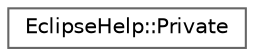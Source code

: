 digraph "Graphical Class Hierarchy"
{
 // INTERACTIVE_SVG=YES
 // LATEX_PDF_SIZE
  bgcolor="transparent";
  edge [fontname=Helvetica,fontsize=10,labelfontname=Helvetica,labelfontsize=10];
  node [fontname=Helvetica,fontsize=10,shape=box,height=0.2,width=0.4];
  rankdir="LR";
  Node0 [label="EclipseHelp::Private",height=0.2,width=0.4,color="grey40", fillcolor="white", style="filled",URL="$de/d1f/struct_eclipse_help_1_1_private.html",tooltip=" "];
}
